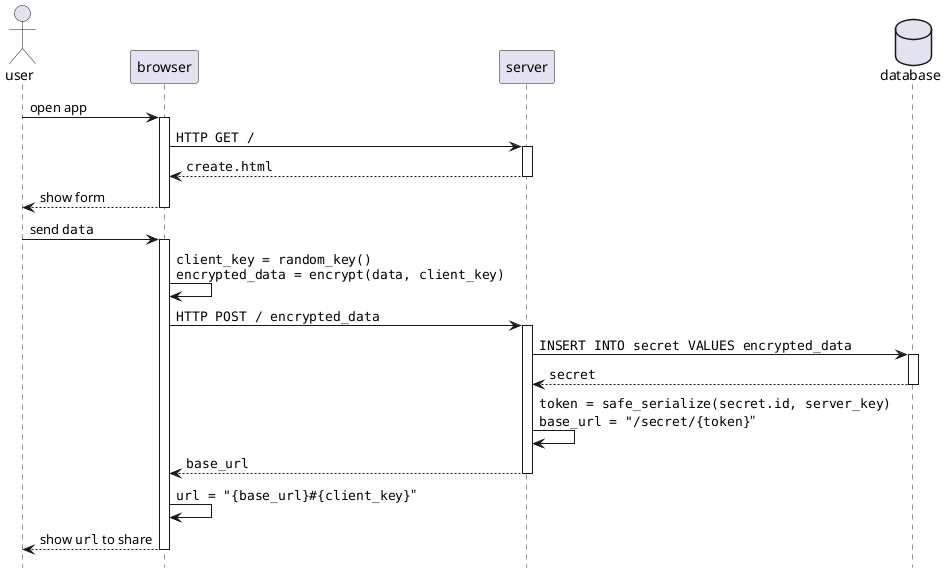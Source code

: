 @startuml
hide footbox

actor user
participant browser
participant server
database database

user -> browser ++    : open app
browser -> server ++  : ""HTTP GET /""
server --> browser -- : ""create.html""
browser --> user --   : show form

user -> browser ++     : send ""data""
browser -> browser     : ""client_key = random_key()""\n""encrypted_data = encrypt(data, client_key)""
browser -> server ++   : ""HTTP POST / encrypted_data""
server -> database ++  : ""INSERT INTO secret VALUES encrypted_data""
database --> server -- : ""secret""
server -> server       : ""token = safe_serialize(secret.id, server_key)""\n""base_url = "/secret/{token}"""
server --> browser --  : ""base_url""
browser -> browser     : ""url = "{base_url}#{client_key}"""
browser --> user --    : show ""url"" to share

@enduml
